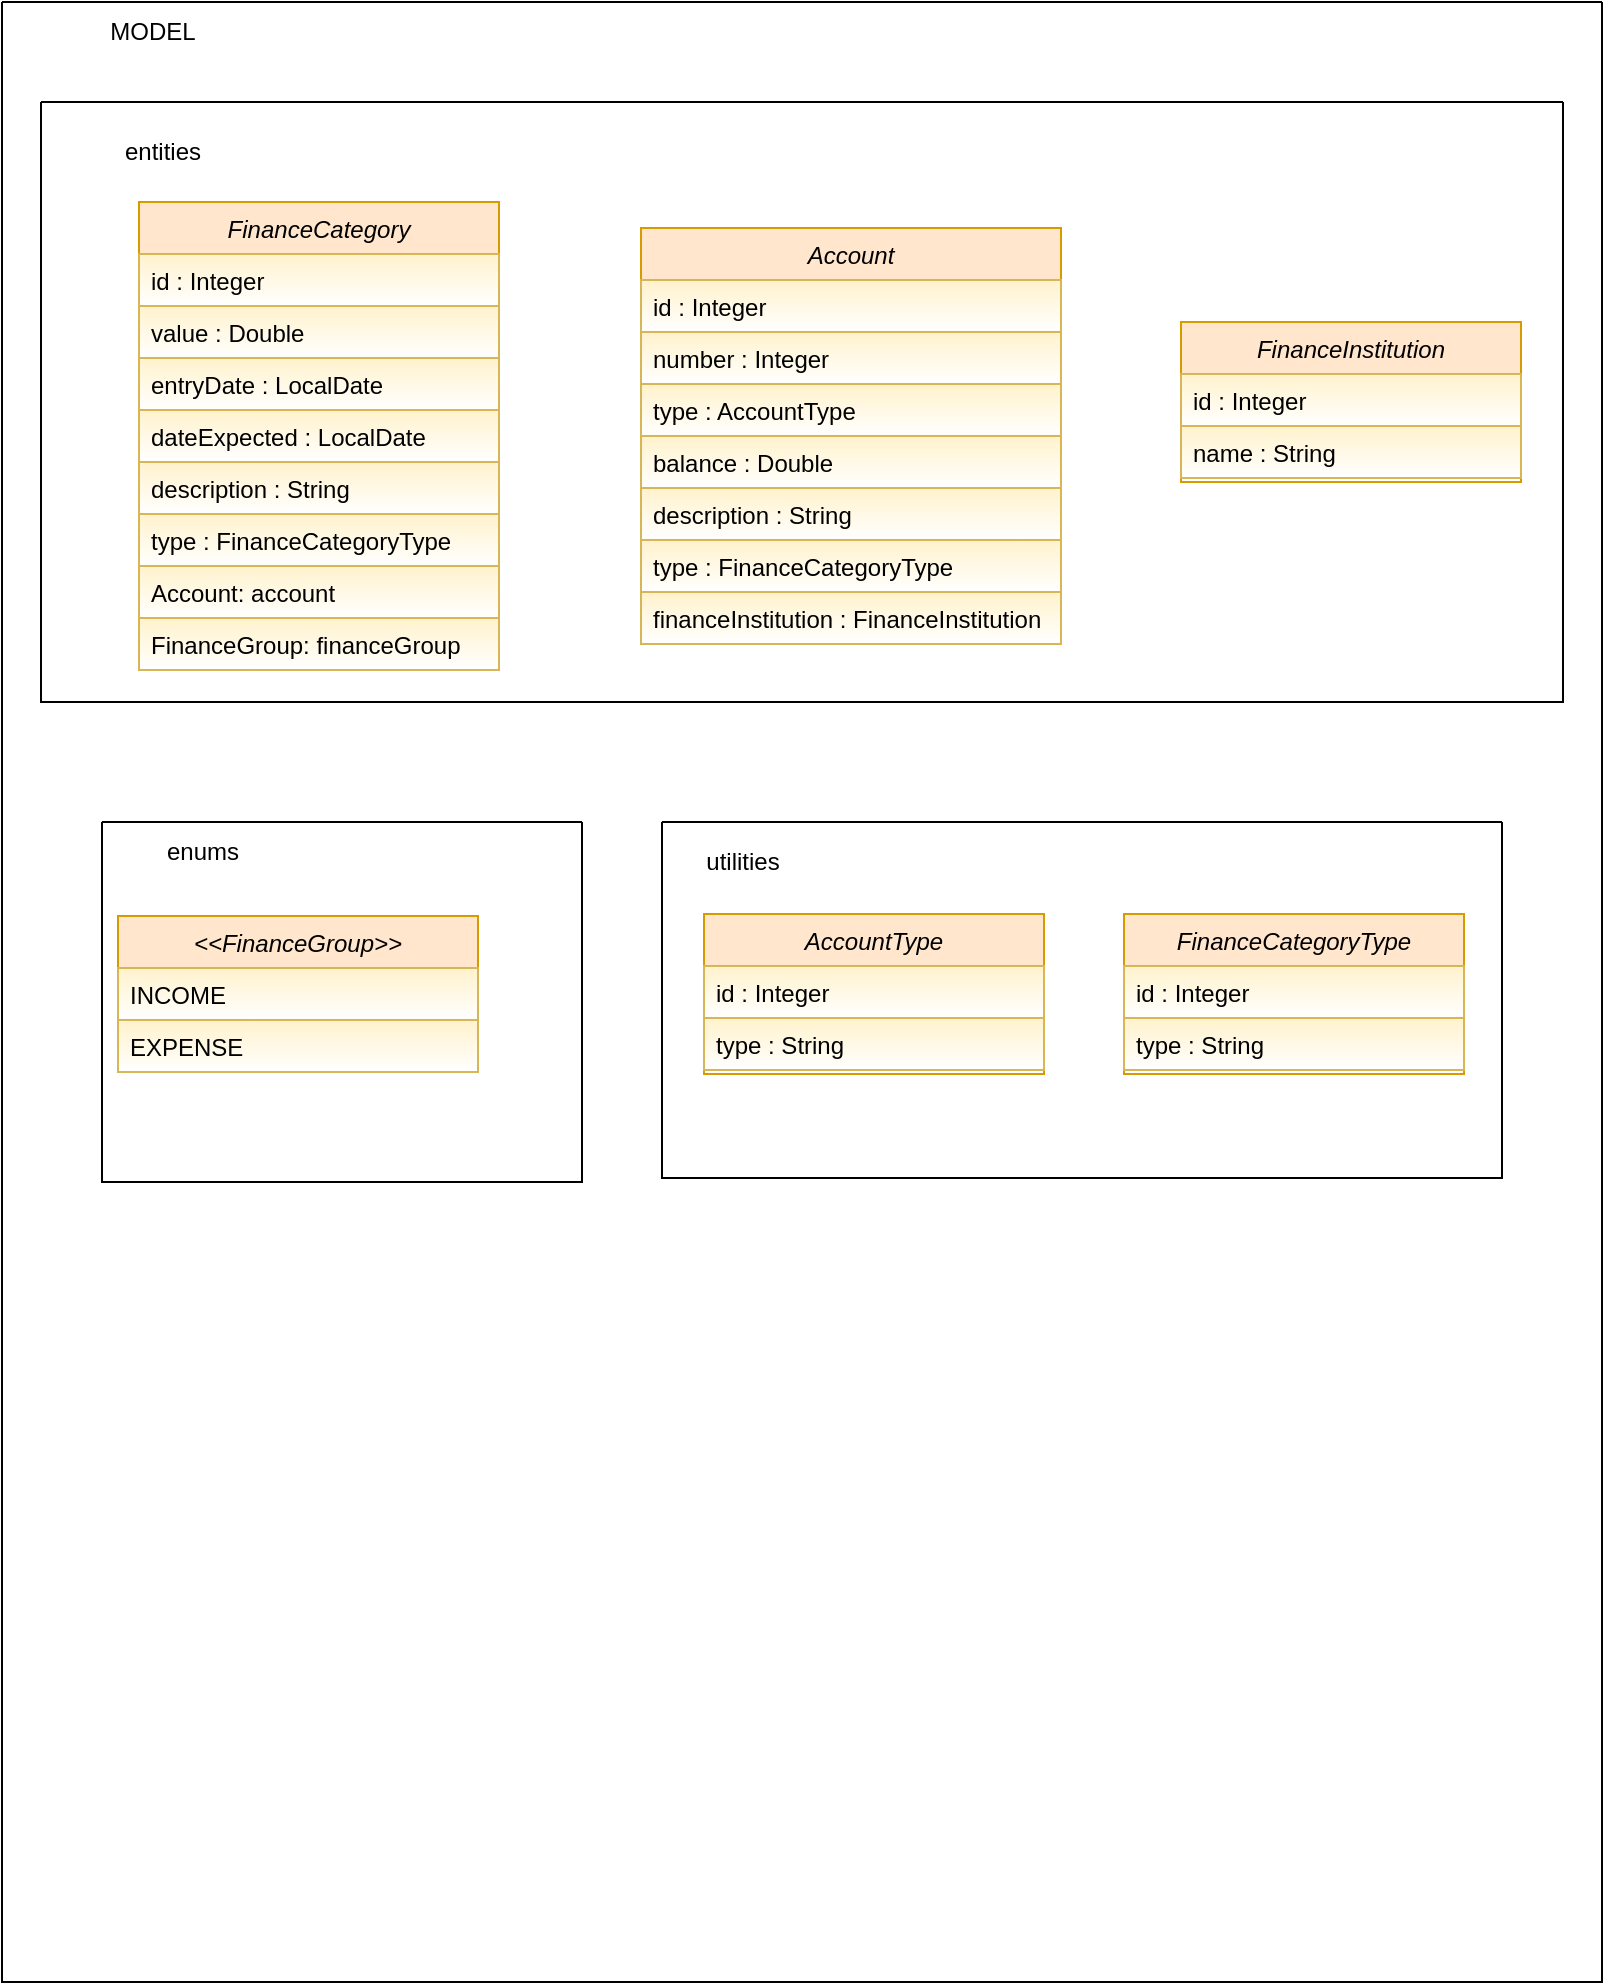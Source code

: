 <mxfile version="20.6.0" type="device"><diagram id="C5RBs43oDa-KdzZeNtuy" name="Page-1"><mxGraphModel dx="1185" dy="1804" grid="1" gridSize="10" guides="1" tooltips="1" connect="1" arrows="1" fold="1" page="1" pageScale="1" pageWidth="827" pageHeight="1169" math="0" shadow="0"><root><mxCell id="WIyWlLk6GJQsqaUBKTNV-0"/><mxCell id="WIyWlLk6GJQsqaUBKTNV-1" parent="WIyWlLk6GJQsqaUBKTNV-0"/><mxCell id="kDqNnuHK9jF1K2FFq0N--1" value="&lt;&lt;FinanceGroup&gt;&gt;" style="swimlane;fontStyle=2;align=center;verticalAlign=top;childLayout=stackLayout;horizontal=1;startSize=26;horizontalStack=0;resizeParent=1;resizeLast=0;collapsible=1;marginBottom=0;rounded=0;shadow=0;strokeWidth=1;fillColor=#ffe6cc;strokeColor=#d79b00;" vertex="1" parent="WIyWlLk6GJQsqaUBKTNV-1"><mxGeometry x="68" y="397" width="180" height="78" as="geometry"><mxRectangle x="180" y="30" width="160" height="26" as="alternateBounds"/></mxGeometry></mxCell><mxCell id="kDqNnuHK9jF1K2FFq0N--2" value="INCOME" style="text;align=left;verticalAlign=top;spacingLeft=4;spacingRight=4;overflow=hidden;rotatable=0;points=[[0,0.5],[1,0.5]];portConstraint=eastwest;fillColor=#fff2cc;strokeColor=#d6b656;rounded=0;shadow=0;gradientColor=#FFFFFF;" vertex="1" parent="kDqNnuHK9jF1K2FFq0N--1"><mxGeometry y="26" width="180" height="26" as="geometry"/></mxCell><mxCell id="kDqNnuHK9jF1K2FFq0N--3" value="EXPENSE" style="text;align=left;verticalAlign=top;spacingLeft=4;spacingRight=4;overflow=hidden;rotatable=0;points=[[0,0.5],[1,0.5]];portConstraint=eastwest;rounded=0;shadow=0;html=0;fillColor=#fff2cc;strokeColor=#d6b656;gradientColor=#FFFFFF;" vertex="1" parent="kDqNnuHK9jF1K2FFq0N--1"><mxGeometry y="52" width="180" height="26" as="geometry"/></mxCell><mxCell id="kDqNnuHK9jF1K2FFq0N--11" value="" style="swimlane;startSize=0;" vertex="1" parent="WIyWlLk6GJQsqaUBKTNV-1"><mxGeometry x="60" y="350" width="240" height="180" as="geometry"/></mxCell><mxCell id="kDqNnuHK9jF1K2FFq0N--43" value="enums" style="text;html=1;align=center;verticalAlign=middle;resizable=0;points=[];autosize=1;strokeColor=none;fillColor=none;" vertex="1" parent="kDqNnuHK9jF1K2FFq0N--11"><mxGeometry x="20" width="60" height="30" as="geometry"/></mxCell><mxCell id="kDqNnuHK9jF1K2FFq0N--30" value="AccountType" style="swimlane;fontStyle=2;align=center;verticalAlign=top;childLayout=stackLayout;horizontal=1;startSize=26;horizontalStack=0;resizeParent=1;resizeLast=0;collapsible=1;marginBottom=0;rounded=0;shadow=0;strokeWidth=1;fillColor=#ffe6cc;strokeColor=#d79b00;" vertex="1" parent="WIyWlLk6GJQsqaUBKTNV-1"><mxGeometry x="361" y="396" width="170" height="80" as="geometry"><mxRectangle x="180" y="30" width="160" height="26" as="alternateBounds"/></mxGeometry></mxCell><mxCell id="kDqNnuHK9jF1K2FFq0N--31" value="id : Integer" style="text;align=left;verticalAlign=top;spacingLeft=4;spacingRight=4;overflow=hidden;rotatable=0;points=[[0,0.5],[1,0.5]];portConstraint=eastwest;fillColor=#fff2cc;strokeColor=#d6b656;rounded=0;shadow=0;gradientColor=#FFFFFF;" vertex="1" parent="kDqNnuHK9jF1K2FFq0N--30"><mxGeometry y="26" width="170" height="26" as="geometry"/></mxCell><mxCell id="kDqNnuHK9jF1K2FFq0N--33" value="type : String" style="text;align=left;verticalAlign=top;spacingLeft=4;spacingRight=4;overflow=hidden;rotatable=0;points=[[0,0.5],[1,0.5]];portConstraint=eastwest;rounded=0;shadow=0;html=0;fillColor=#fff2cc;strokeColor=#d6b656;gradientColor=#FFFFFF;" vertex="1" parent="kDqNnuHK9jF1K2FFq0N--30"><mxGeometry y="52" width="170" height="26" as="geometry"/></mxCell><mxCell id="kDqNnuHK9jF1K2FFq0N--38" value="FinanceCategoryType" style="swimlane;fontStyle=2;align=center;verticalAlign=top;childLayout=stackLayout;horizontal=1;startSize=26;horizontalStack=0;resizeParent=1;resizeLast=0;collapsible=1;marginBottom=0;rounded=0;shadow=0;strokeWidth=1;fillColor=#ffe6cc;strokeColor=#d79b00;" vertex="1" parent="WIyWlLk6GJQsqaUBKTNV-1"><mxGeometry x="571" y="396" width="170" height="80" as="geometry"><mxRectangle x="180" y="30" width="160" height="26" as="alternateBounds"/></mxGeometry></mxCell><mxCell id="kDqNnuHK9jF1K2FFq0N--39" value="id : Integer" style="text;align=left;verticalAlign=top;spacingLeft=4;spacingRight=4;overflow=hidden;rotatable=0;points=[[0,0.5],[1,0.5]];portConstraint=eastwest;fillColor=#fff2cc;strokeColor=#d6b656;rounded=0;shadow=0;gradientColor=#FFFFFF;" vertex="1" parent="kDqNnuHK9jF1K2FFq0N--38"><mxGeometry y="26" width="170" height="26" as="geometry"/></mxCell><mxCell id="kDqNnuHK9jF1K2FFq0N--40" value="type : String" style="text;align=left;verticalAlign=top;spacingLeft=4;spacingRight=4;overflow=hidden;rotatable=0;points=[[0,0.5],[1,0.5]];portConstraint=eastwest;rounded=0;shadow=0;html=0;fillColor=#fff2cc;strokeColor=#d6b656;gradientColor=#FFFFFF;" vertex="1" parent="kDqNnuHK9jF1K2FFq0N--38"><mxGeometry y="52" width="170" height="26" as="geometry"/></mxCell><mxCell id="kDqNnuHK9jF1K2FFq0N--41" value="" style="swimlane;startSize=0;" vertex="1" parent="WIyWlLk6GJQsqaUBKTNV-1"><mxGeometry x="340" y="350" width="420" height="178" as="geometry"/></mxCell><mxCell id="kDqNnuHK9jF1K2FFq0N--44" value="utilities" style="text;html=1;align=center;verticalAlign=middle;resizable=0;points=[];autosize=1;strokeColor=none;fillColor=none;" vertex="1" parent="WIyWlLk6GJQsqaUBKTNV-1"><mxGeometry x="350" y="355" width="60" height="30" as="geometry"/></mxCell><mxCell id="kDqNnuHK9jF1K2FFq0N--69" value="" style="swimlane;startSize=0;" vertex="1" parent="WIyWlLk6GJQsqaUBKTNV-1"><mxGeometry x="10" y="-60" width="800" height="990" as="geometry"/></mxCell><mxCell id="kDqNnuHK9jF1K2FFq0N--70" value="MODEL" style="text;html=1;align=center;verticalAlign=middle;resizable=0;points=[];autosize=1;strokeColor=none;fillColor=none;" vertex="1" parent="kDqNnuHK9jF1K2FFq0N--69"><mxGeometry x="40" width="70" height="30" as="geometry"/></mxCell><mxCell id="kDqNnuHK9jF1K2FFq0N--45" value="" style="swimlane;startSize=0;" vertex="1" parent="kDqNnuHK9jF1K2FFq0N--69"><mxGeometry x="19.5" y="50" width="761" height="300" as="geometry"/></mxCell><mxCell id="zkfFHV4jXpPFQw0GAbJ--0" value="FinanceCategory" style="swimlane;fontStyle=2;align=center;verticalAlign=top;childLayout=stackLayout;horizontal=1;startSize=26;horizontalStack=0;resizeParent=1;resizeLast=0;collapsible=1;marginBottom=0;rounded=0;shadow=0;strokeWidth=1;fillColor=#ffe6cc;strokeColor=#d79b00;" parent="kDqNnuHK9jF1K2FFq0N--45" vertex="1"><mxGeometry x="49" y="50" width="180" height="234" as="geometry"><mxRectangle x="180" y="30" width="160" height="26" as="alternateBounds"/></mxGeometry></mxCell><mxCell id="zkfFHV4jXpPFQw0GAbJ--1" value="id : Integer" style="text;align=left;verticalAlign=top;spacingLeft=4;spacingRight=4;overflow=hidden;rotatable=0;points=[[0,0.5],[1,0.5]];portConstraint=eastwest;fillColor=#fff2cc;strokeColor=#d6b656;rounded=0;shadow=0;gradientColor=#FFFFFF;" parent="zkfFHV4jXpPFQw0GAbJ--0" vertex="1"><mxGeometry y="26" width="180" height="26" as="geometry"/></mxCell><mxCell id="zkfFHV4jXpPFQw0GAbJ--3" value="value : Double" style="text;align=left;verticalAlign=top;spacingLeft=4;spacingRight=4;overflow=hidden;rotatable=0;points=[[0,0.5],[1,0.5]];portConstraint=eastwest;rounded=0;shadow=0;html=0;fillColor=#fff2cc;strokeColor=#d6b656;gradientColor=#FFFFFF;" parent="zkfFHV4jXpPFQw0GAbJ--0" vertex="1"><mxGeometry y="52" width="180" height="26" as="geometry"/></mxCell><mxCell id="l77PM0rbNFv_jGiQ8uzK-0" value="entryDate : LocalDate" style="text;align=left;verticalAlign=top;spacingLeft=4;spacingRight=4;overflow=hidden;rotatable=0;points=[[0,0.5],[1,0.5]];portConstraint=eastwest;rounded=0;shadow=0;html=0;fillColor=#fff2cc;strokeColor=#d6b656;gradientColor=#FFFFFF;" parent="zkfFHV4jXpPFQw0GAbJ--0" vertex="1"><mxGeometry y="78" width="180" height="26" as="geometry"/></mxCell><mxCell id="l77PM0rbNFv_jGiQ8uzK-2" value="dateExpected : LocalDate" style="text;align=left;verticalAlign=top;spacingLeft=4;spacingRight=4;overflow=hidden;rotatable=0;points=[[0,0.5],[1,0.5]];portConstraint=eastwest;rounded=0;shadow=0;html=0;fillColor=#fff2cc;strokeColor=#d6b656;gradientColor=#FFFFFF;" parent="zkfFHV4jXpPFQw0GAbJ--0" vertex="1"><mxGeometry y="104" width="180" height="26" as="geometry"/></mxCell><mxCell id="l77PM0rbNFv_jGiQ8uzK-3" value="description : String" style="text;align=left;verticalAlign=top;spacingLeft=4;spacingRight=4;overflow=hidden;rotatable=0;points=[[0,0.5],[1,0.5]];portConstraint=eastwest;rounded=0;shadow=0;html=0;fillColor=#fff2cc;strokeColor=#d6b656;gradientColor=#FFFFFF;" parent="zkfFHV4jXpPFQw0GAbJ--0" vertex="1"><mxGeometry y="130" width="180" height="26" as="geometry"/></mxCell><mxCell id="l77PM0rbNFv_jGiQ8uzK-1" value="type : FinanceCategoryType " style="text;align=left;verticalAlign=top;spacingLeft=4;spacingRight=4;overflow=hidden;rotatable=0;points=[[0,0.5],[1,0.5]];portConstraint=eastwest;rounded=0;shadow=0;html=0;fillColor=#fff2cc;strokeColor=#d6b656;gradientColor=#FFFFFF;" parent="zkfFHV4jXpPFQw0GAbJ--0" vertex="1"><mxGeometry y="156" width="180" height="26" as="geometry"/></mxCell><mxCell id="l77PM0rbNFv_jGiQ8uzK-4" value="Account: account" style="text;align=left;verticalAlign=top;spacingLeft=4;spacingRight=4;overflow=hidden;rotatable=0;points=[[0,0.5],[1,0.5]];portConstraint=eastwest;rounded=0;shadow=0;html=0;fillColor=#fff2cc;strokeColor=#d6b656;gradientColor=#FFFFFF;" parent="zkfFHV4jXpPFQw0GAbJ--0" vertex="1"><mxGeometry y="182" width="180" height="26" as="geometry"/></mxCell><mxCell id="kDqNnuHK9jF1K2FFq0N--0" value="FinanceGroup: financeGroup" style="text;align=left;verticalAlign=top;spacingLeft=4;spacingRight=4;overflow=hidden;rotatable=0;points=[[0,0.5],[1,0.5]];portConstraint=eastwest;rounded=0;shadow=0;html=0;fillColor=#fff2cc;strokeColor=#d6b656;gradientColor=#FFFFFF;" vertex="1" parent="zkfFHV4jXpPFQw0GAbJ--0"><mxGeometry y="208" width="180" height="26" as="geometry"/></mxCell><mxCell id="kDqNnuHK9jF1K2FFq0N--12" value="Account" style="swimlane;fontStyle=2;align=center;verticalAlign=top;childLayout=stackLayout;horizontal=1;startSize=26;horizontalStack=0;resizeParent=1;resizeLast=0;collapsible=1;marginBottom=0;rounded=0;shadow=0;strokeWidth=1;fillColor=#ffe6cc;strokeColor=#d79b00;" vertex="1" parent="kDqNnuHK9jF1K2FFq0N--45"><mxGeometry x="300" y="63" width="210" height="208" as="geometry"><mxRectangle x="180" y="30" width="160" height="26" as="alternateBounds"/></mxGeometry></mxCell><mxCell id="kDqNnuHK9jF1K2FFq0N--13" value="id : Integer" style="text;align=left;verticalAlign=top;spacingLeft=4;spacingRight=4;overflow=hidden;rotatable=0;points=[[0,0.5],[1,0.5]];portConstraint=eastwest;fillColor=#fff2cc;strokeColor=#d6b656;rounded=0;shadow=0;gradientColor=#FFFFFF;" vertex="1" parent="kDqNnuHK9jF1K2FFq0N--12"><mxGeometry y="26" width="210" height="26" as="geometry"/></mxCell><mxCell id="kDqNnuHK9jF1K2FFq0N--14" value="number : Integer" style="text;align=left;verticalAlign=top;spacingLeft=4;spacingRight=4;overflow=hidden;rotatable=0;points=[[0,0.5],[1,0.5]];portConstraint=eastwest;rounded=0;shadow=0;html=0;fillColor=#fff2cc;strokeColor=#d6b656;gradientColor=#FFFFFF;" vertex="1" parent="kDqNnuHK9jF1K2FFq0N--12"><mxGeometry y="52" width="210" height="26" as="geometry"/></mxCell><mxCell id="kDqNnuHK9jF1K2FFq0N--15" value="type : AccountType" style="text;align=left;verticalAlign=top;spacingLeft=4;spacingRight=4;overflow=hidden;rotatable=0;points=[[0,0.5],[1,0.5]];portConstraint=eastwest;rounded=0;shadow=0;html=0;fillColor=#fff2cc;strokeColor=#d6b656;gradientColor=#FFFFFF;" vertex="1" parent="kDqNnuHK9jF1K2FFq0N--12"><mxGeometry y="78" width="210" height="26" as="geometry"/></mxCell><mxCell id="kDqNnuHK9jF1K2FFq0N--16" value="balance : Double" style="text;align=left;verticalAlign=top;spacingLeft=4;spacingRight=4;overflow=hidden;rotatable=0;points=[[0,0.5],[1,0.5]];portConstraint=eastwest;rounded=0;shadow=0;html=0;fillColor=#fff2cc;strokeColor=#d6b656;gradientColor=#FFFFFF;" vertex="1" parent="kDqNnuHK9jF1K2FFq0N--12"><mxGeometry y="104" width="210" height="26" as="geometry"/></mxCell><mxCell id="kDqNnuHK9jF1K2FFq0N--17" value="description : String" style="text;align=left;verticalAlign=top;spacingLeft=4;spacingRight=4;overflow=hidden;rotatable=0;points=[[0,0.5],[1,0.5]];portConstraint=eastwest;rounded=0;shadow=0;html=0;fillColor=#fff2cc;strokeColor=#d6b656;gradientColor=#FFFFFF;" vertex="1" parent="kDqNnuHK9jF1K2FFq0N--12"><mxGeometry y="130" width="210" height="26" as="geometry"/></mxCell><mxCell id="kDqNnuHK9jF1K2FFq0N--18" value="type : FinanceCategoryType " style="text;align=left;verticalAlign=top;spacingLeft=4;spacingRight=4;overflow=hidden;rotatable=0;points=[[0,0.5],[1,0.5]];portConstraint=eastwest;rounded=0;shadow=0;html=0;fillColor=#fff2cc;strokeColor=#d6b656;gradientColor=#FFFFFF;" vertex="1" parent="kDqNnuHK9jF1K2FFq0N--12"><mxGeometry y="156" width="210" height="26" as="geometry"/></mxCell><mxCell id="kDqNnuHK9jF1K2FFq0N--19" value="financeInstitution : FinanceInstitution" style="text;align=left;verticalAlign=top;spacingLeft=4;spacingRight=4;overflow=hidden;rotatable=0;points=[[0,0.5],[1,0.5]];portConstraint=eastwest;rounded=0;shadow=0;html=0;fillColor=#fff2cc;strokeColor=#d6b656;gradientColor=#FFFFFF;" vertex="1" parent="kDqNnuHK9jF1K2FFq0N--12"><mxGeometry y="182" width="210" height="26" as="geometry"/></mxCell><mxCell id="kDqNnuHK9jF1K2FFq0N--21" value="FinanceInstitution" style="swimlane;fontStyle=2;align=center;verticalAlign=top;childLayout=stackLayout;horizontal=1;startSize=26;horizontalStack=0;resizeParent=1;resizeLast=0;collapsible=1;marginBottom=0;rounded=0;shadow=0;strokeWidth=1;fillColor=#ffe6cc;strokeColor=#d79b00;" vertex="1" parent="kDqNnuHK9jF1K2FFq0N--45"><mxGeometry x="570" y="110" width="170" height="80" as="geometry"><mxRectangle x="180" y="30" width="160" height="26" as="alternateBounds"/></mxGeometry></mxCell><mxCell id="kDqNnuHK9jF1K2FFq0N--22" value="id : Integer" style="text;align=left;verticalAlign=top;spacingLeft=4;spacingRight=4;overflow=hidden;rotatable=0;points=[[0,0.5],[1,0.5]];portConstraint=eastwest;fillColor=#fff2cc;strokeColor=#d6b656;rounded=0;shadow=0;gradientColor=#FFFFFF;" vertex="1" parent="kDqNnuHK9jF1K2FFq0N--21"><mxGeometry y="26" width="170" height="26" as="geometry"/></mxCell><mxCell id="kDqNnuHK9jF1K2FFq0N--23" value="name : String" style="text;align=left;verticalAlign=top;spacingLeft=4;spacingRight=4;overflow=hidden;rotatable=0;points=[[0,0.5],[1,0.5]];portConstraint=eastwest;rounded=0;shadow=0;html=0;fillColor=#fff2cc;strokeColor=#d6b656;gradientColor=#FFFFFF;" vertex="1" parent="kDqNnuHK9jF1K2FFq0N--21"><mxGeometry y="52" width="170" height="26" as="geometry"/></mxCell><mxCell id="kDqNnuHK9jF1K2FFq0N--46" value="entities" style="text;html=1;align=center;verticalAlign=middle;resizable=0;points=[];autosize=1;strokeColor=none;fillColor=none;" vertex="1" parent="kDqNnuHK9jF1K2FFq0N--45"><mxGeometry x="30" y="10" width="60" height="30" as="geometry"/></mxCell></root></mxGraphModel></diagram></mxfile>